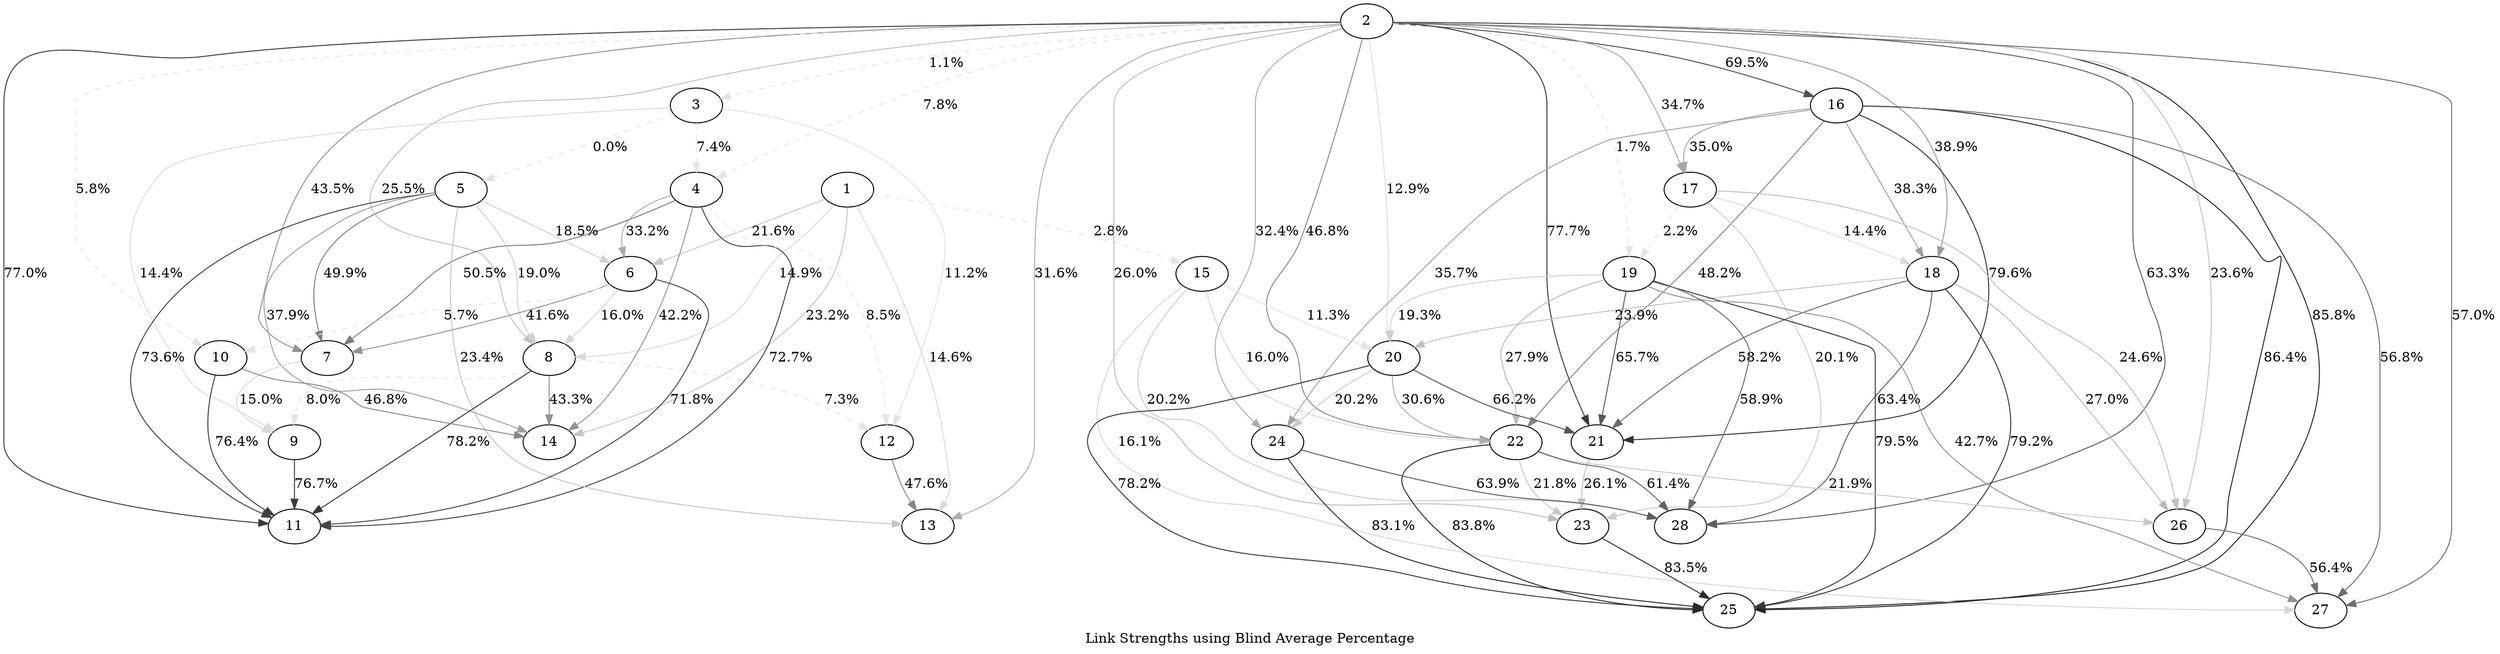 digraph G {
 label = "Link Strengths using Blind Average Percentage";

 "1" [shape=ellipse];
 "2" [shape=ellipse];
 "3" [shape=ellipse];
 "4" [shape=ellipse];
 "5" [shape=ellipse];
 "6" [shape=ellipse];
 "7" [shape=ellipse];
 "8" [shape=ellipse];
 "9" [shape=ellipse];
 "10" [shape=ellipse];
 "11" [shape=ellipse];
 "12" [shape=ellipse];
 "13" [shape=ellipse];
 "14" [shape=ellipse];
 "15" [shape=ellipse];
 "16" [shape=ellipse];
 "17" [shape=ellipse];
 "18" [shape=ellipse];
 "19" [shape=ellipse];
 "20" [shape=ellipse];
 "21" [shape=ellipse];
 "22" [shape=ellipse];
 "23" [shape=ellipse];
 "24" [shape=ellipse];
 "25" [shape=ellipse];
 "26" [shape=ellipse];
 "27" [shape=ellipse];
 "28" [shape=ellipse];

 "1" -> "6" [label="21.6%",color=gray78];
 "1" -> "8" [label="14.9%",color=gray85];
 "1" -> "13" [label="14.6%",color=gray85];
 "1" -> "14" [label="23.2%",color=gray77];
 "1" -> "15" [label="2.8%",color=gray90,style=dashed];
 "2" -> "3" [label="1.1%",color=gray90,style=dashed];
 "2" -> "4" [label="7.8%",color=gray90,style=dashed];
 "2" -> "7" [label="43.5%",color=gray57];
 "2" -> "8" [label="25.5%",color=gray75];
 "2" -> "10" [label="5.8%",color=gray90,style=dashed];
 "2" -> "11" [label="77.0%",color=gray23];
 "2" -> "13" [label="31.6%",color=gray68];
 "2" -> "16" [label="69.5%",color=gray31];
 "2" -> "17" [label="34.7%",color=gray65];
 "2" -> "18" [label="38.9%",color=gray61];
 "2" -> "19" [label="1.7%",color=gray90,style=dashed];
 "2" -> "20" [label="12.9%",color=gray87];
 "2" -> "21" [label="77.7%",color=gray22];
 "2" -> "22" [label="46.8%",color=gray53];
 "2" -> "23" [label="26.0%",color=gray74];
 "2" -> "24" [label="32.4%",color=gray68];
 "2" -> "25" [label="85.8%",color=gray14];
 "2" -> "26" [label="23.6%",color=gray76];
 "2" -> "27" [label="57.0%",color=gray43];
 "2" -> "28" [label="63.3%",color=gray37];
 "3" -> "4" [label="7.4%",color=gray90,style=dashed];
 "3" -> "5" [label="0.0%",color=gray90,style=dashed];
 "3" -> "9" [label="14.4%",color=gray86];
 "3" -> "12" [label="11.2%",color=gray89];
 "4" -> "6" [label="33.2%",color=gray67];
 "4" -> "7" [label="50.5%",color=gray49];
 "4" -> "11" [label="72.7%",color=gray27];
 "4" -> "12" [label="8.5%",color=gray90,style=dashed];
 "4" -> "14" [label="42.2%",color=gray58];
 "5" -> "6" [label="18.5%",color=gray82];
 "5" -> "7" [label="49.9%",color=gray50];
 "5" -> "8" [label="19.0%",color=gray81];
 "5" -> "11" [label="73.6%",color=gray26];
 "5" -> "13" [label="23.4%",color=gray77];
 "5" -> "14" [label="37.9%",color=gray62];
 "6" -> "7" [label="41.6%",color=gray58];
 "6" -> "8" [label="16.0%",color=gray84];
 "6" -> "10" [label="5.7%",color=gray90,style=dashed];
 "6" -> "11" [label="71.8%",color=gray28];
 "7" -> "9" [label="15.0%",color=gray85];
 "8" -> "9" [label="8.0%",color=gray90,style=dashed];
 "8" -> "11" [label="78.2%",color=gray22];
 "8" -> "12" [label="7.3%",color=gray90,style=dashed];
 "8" -> "14" [label="43.3%",color=gray57];
 "9" -> "11" [label="76.7%",color=gray23];
 "10" -> "11" [label="76.4%",color=gray24];
 "10" -> "14" [label="46.8%",color=gray53];
 "12" -> "13" [label="47.6%",color=gray52];
 "15" -> "20" [label="11.3%",color=gray89];
 "15" -> "22" [label="16.0%",color=gray84];
 "15" -> "27" [label="16.1%",color=gray84];
 "15" -> "28" [label="20.2%",color=gray80];
 "16" -> "17" [label="35.0%",color=gray65];
 "16" -> "18" [label="38.3%",color=gray62];
 "16" -> "21" [label="79.6%",color=gray20];
 "16" -> "22" [label="48.2%",color=gray52];
 "16" -> "24" [label="35.7%",color=gray64];
 "16" -> "25" [label="86.4%",color=gray14];
 "16" -> "27" [label="56.8%",color=gray43];
 "17" -> "18" [label="14.4%",color=gray86];
 "17" -> "19" [label="2.2%",color=gray90,style=dashed];
 "17" -> "23" [label="20.1%",color=gray80];
 "17" -> "26" [label="24.6%",color=gray75];
 "18" -> "20" [label="23.9%",color=gray76];
 "18" -> "21" [label="58.2%",color=gray42];
 "18" -> "25" [label="79.2%",color=gray21];
 "18" -> "26" [label="27.0%",color=gray73];
 "18" -> "28" [label="63.4%",color=gray37];
 "19" -> "20" [label="19.3%",color=gray81];
 "19" -> "21" [label="65.7%",color=gray34];
 "19" -> "22" [label="27.9%",color=gray72];
 "19" -> "25" [label="79.5%",color=gray21];
 "19" -> "27" [label="42.7%",color=gray57];
 "19" -> "28" [label="58.9%",color=gray41];
 "20" -> "21" [label="66.2%",color=gray34];
 "20" -> "22" [label="30.6%",color=gray69];
 "20" -> "24" [label="20.2%",color=gray80];
 "20" -> "25" [label="78.2%",color=gray22];
 "21" -> "23" [label="26.1%",color=gray74];
 "22" -> "23" [label="21.8%",color=gray78];
 "22" -> "25" [label="83.8%",color=gray16];
 "22" -> "26" [label="21.9%",color=gray78];
 "22" -> "28" [label="61.4%",color=gray39];
 "23" -> "25" [label="83.5%",color=gray17];
 "24" -> "25" [label="83.1%",color=gray17];
 "24" -> "28" [label="63.9%",color=gray36];
 "26" -> "27" [label="56.4%",color=gray44];

} 

